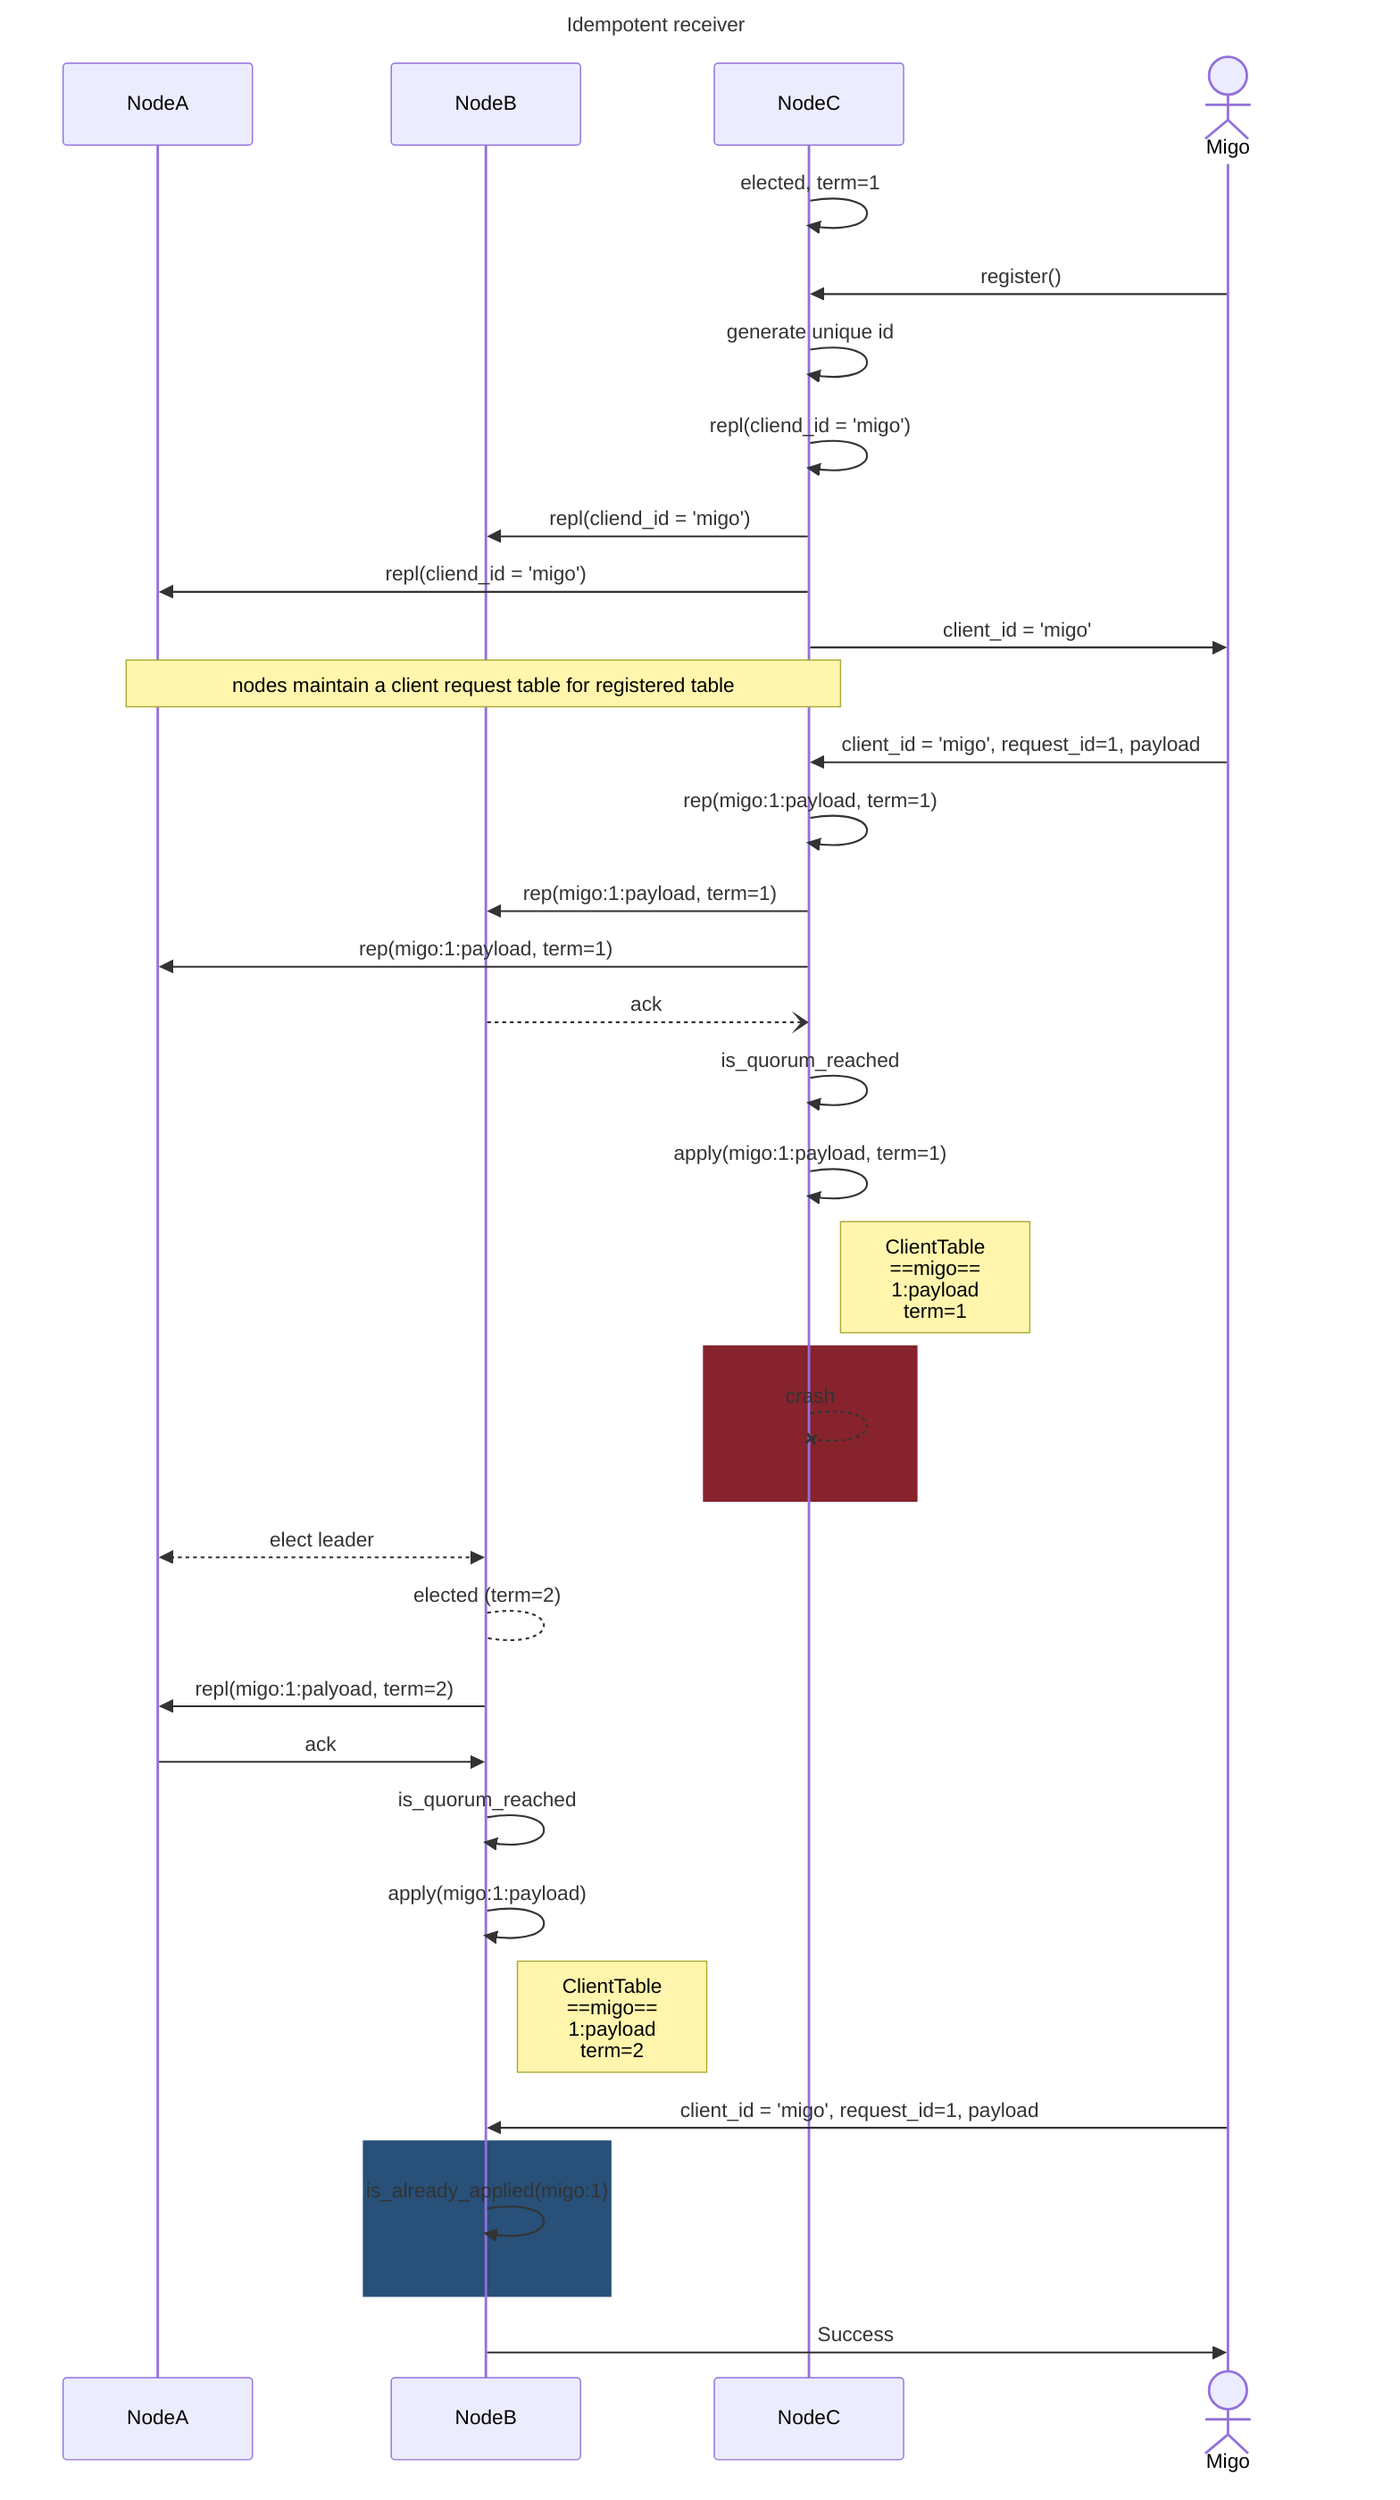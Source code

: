 ---
title : Idempotent receiver
---
sequenceDiagram
    participant A as NodeA
    participant B as NodeB
    participant C as NodeC
    Actor Migo

    C ->> C : elected, term=1

    Migo ->> C : register()
    C ->>C : generate unique id
    C ->>C : repl(cliend_id = 'migo')

    C ->>B : repl(cliend_id = 'migo')
    C ->>A : repl(cliend_id = 'migo')

    C ->>Migo : client_id = 'migo'

    Note over A,C : nodes maintain a client request table for registered table

    Migo ->> C : client_id = 'migo', request_id=1, payload
    C ->>C : rep(migo:1:payload, term=1)
    C ->>B : rep(migo:1:payload, term=1)
    C ->>A : rep(migo:1:payload, term=1)
    B --)C : ack
    C ->>C : is_quorum_reached
    C ->>C : apply(migo:1:payload, term=1)

    Note right of C: ClientTable<br>==migo==<br>1:payload<br>term=1

    rect rgb(134, 35, 44)
    C --xC : crash
    end

    A <<-->> B : elect leader
    B --> B : elected (term=2)
    B ->> A : repl(migo:1:palyoad, term=2)
    A ->> B : ack
    B ->> B : is_quorum_reached
    B ->> B : apply(migo:1:payload)
    Note right of B: ClientTable<br>==migo==<br>1:payload<br>term=2


    Migo ->> B: client_id = 'migo', request_id=1, payload
    rect rgb(40, 80, 120)
    B ->> B : is_already_applied(migo:1)
    end
    B ->> Migo : Success